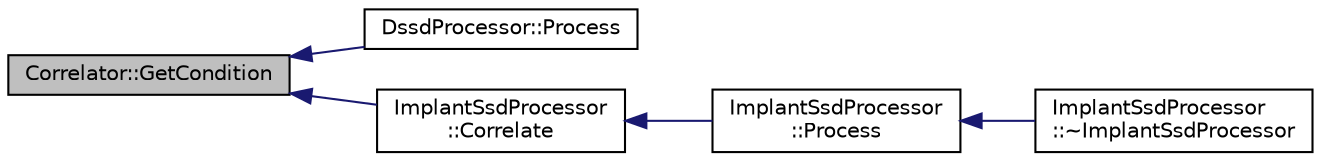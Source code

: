 digraph "Correlator::GetCondition"
{
  edge [fontname="Helvetica",fontsize="10",labelfontname="Helvetica",labelfontsize="10"];
  node [fontname="Helvetica",fontsize="10",shape=record];
  rankdir="LR";
  Node1 [label="Correlator::GetCondition",height=0.2,width=0.4,color="black", fillcolor="grey75", style="filled", fontcolor="black"];
  Node1 -> Node2 [dir="back",color="midnightblue",fontsize="10",style="solid",fontname="Helvetica"];
  Node2 [label="DssdProcessor::Process",height=0.2,width=0.4,color="black", fillcolor="white", style="filled",URL="$d4/d67/class_dssd_processor.html#a0e32fc233a84ef03dc994b83899e1388"];
  Node1 -> Node3 [dir="back",color="midnightblue",fontsize="10",style="solid",fontname="Helvetica"];
  Node3 [label="ImplantSsdProcessor\l::Correlate",height=0.2,width=0.4,color="black", fillcolor="white", style="filled",URL="$df/df5/class_implant_ssd_processor.html#aa058ca6ee5475b4bf6426b1c69ef9c79"];
  Node3 -> Node4 [dir="back",color="midnightblue",fontsize="10",style="solid",fontname="Helvetica"];
  Node4 [label="ImplantSsdProcessor\l::Process",height=0.2,width=0.4,color="black", fillcolor="white", style="filled",URL="$df/df5/class_implant_ssd_processor.html#a4633fc3b34a8e8915713dd8e1ba5666a"];
  Node4 -> Node5 [dir="back",color="midnightblue",fontsize="10",style="solid",fontname="Helvetica"];
  Node5 [label="ImplantSsdProcessor\l::~ImplantSsdProcessor",height=0.2,width=0.4,color="black", fillcolor="white", style="filled",URL="$df/df5/class_implant_ssd_processor.html#a057e44029967a209fc626811e2ba4412"];
}
